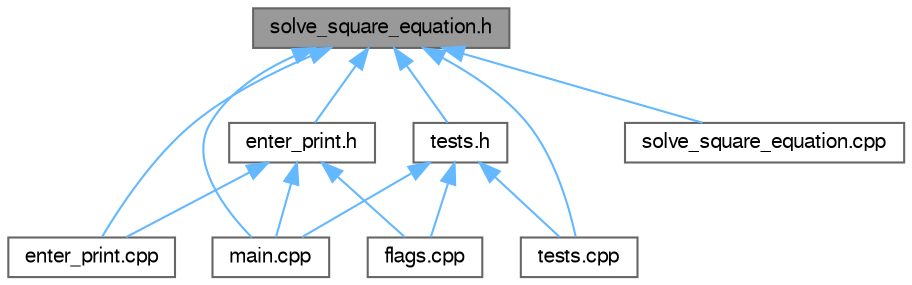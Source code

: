 digraph "solve_square_equation.h"
{
 // LATEX_PDF_SIZE
  bgcolor="transparent";
  edge [fontname=FreeSans,fontsize=10,labelfontname=FreeSans,labelfontsize=10];
  node [fontname=FreeSans,fontsize=10,shape=box,height=0.2,width=0.4];
  Node1 [id="Node000001",label="solve_square_equation.h",height=0.2,width=0.4,color="gray40", fillcolor="grey60", style="filled", fontcolor="black",tooltip=" "];
  Node1 -> Node2 [id="edge13_Node000001_Node000002",dir="back",color="steelblue1",style="solid",tooltip=" "];
  Node2 [id="Node000002",label="enter_print.cpp",height=0.2,width=0.4,color="grey40", fillcolor="white", style="filled",URL="$enter__print_8cpp.html",tooltip=" "];
  Node1 -> Node3 [id="edge14_Node000001_Node000003",dir="back",color="steelblue1",style="solid",tooltip=" "];
  Node3 [id="Node000003",label="enter_print.h",height=0.2,width=0.4,color="grey40", fillcolor="white", style="filled",URL="$enter__print_8h.html",tooltip=" "];
  Node3 -> Node2 [id="edge15_Node000003_Node000002",dir="back",color="steelblue1",style="solid",tooltip=" "];
  Node3 -> Node4 [id="edge16_Node000003_Node000004",dir="back",color="steelblue1",style="solid",tooltip=" "];
  Node4 [id="Node000004",label="flags.cpp",height=0.2,width=0.4,color="grey40", fillcolor="white", style="filled",URL="$flags_8cpp.html",tooltip=" "];
  Node3 -> Node5 [id="edge17_Node000003_Node000005",dir="back",color="steelblue1",style="solid",tooltip=" "];
  Node5 [id="Node000005",label="main.cpp",height=0.2,width=0.4,color="grey40", fillcolor="white", style="filled",URL="$main_8cpp.html",tooltip=" "];
  Node1 -> Node5 [id="edge18_Node000001_Node000005",dir="back",color="steelblue1",style="solid",tooltip=" "];
  Node1 -> Node6 [id="edge19_Node000001_Node000006",dir="back",color="steelblue1",style="solid",tooltip=" "];
  Node6 [id="Node000006",label="solve_square_equation.cpp",height=0.2,width=0.4,color="grey40", fillcolor="white", style="filled",URL="$solve__square__equation_8cpp.html",tooltip=" "];
  Node1 -> Node7 [id="edge20_Node000001_Node000007",dir="back",color="steelblue1",style="solid",tooltip=" "];
  Node7 [id="Node000007",label="tests.cpp",height=0.2,width=0.4,color="grey40", fillcolor="white", style="filled",URL="$tests_8cpp.html",tooltip=" "];
  Node1 -> Node8 [id="edge21_Node000001_Node000008",dir="back",color="steelblue1",style="solid",tooltip=" "];
  Node8 [id="Node000008",label="tests.h",height=0.2,width=0.4,color="grey40", fillcolor="white", style="filled",URL="$tests_8h.html",tooltip=" "];
  Node8 -> Node4 [id="edge22_Node000008_Node000004",dir="back",color="steelblue1",style="solid",tooltip=" "];
  Node8 -> Node5 [id="edge23_Node000008_Node000005",dir="back",color="steelblue1",style="solid",tooltip=" "];
  Node8 -> Node7 [id="edge24_Node000008_Node000007",dir="back",color="steelblue1",style="solid",tooltip=" "];
}
